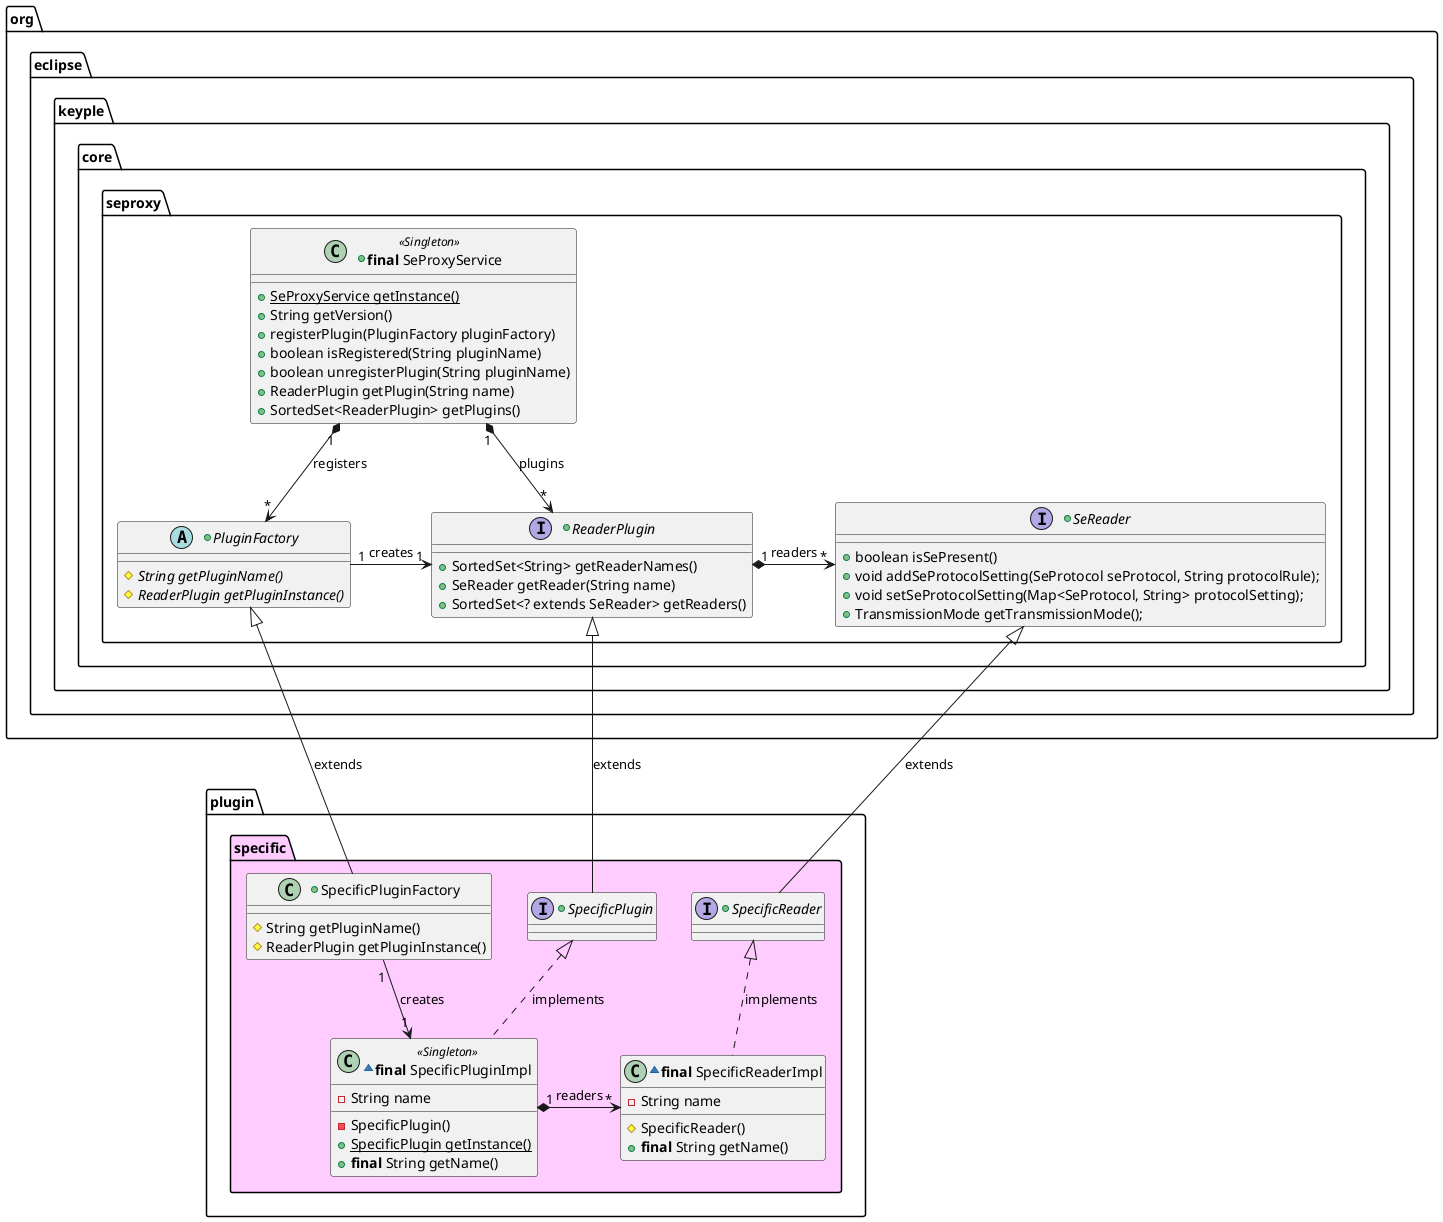 @startuml

package org.eclipse.keyple.core.seproxy #FFFFFF {

+class "<b>final</b> SeProxyService" as SeProxyService << Singleton >> {
	+{static}SeProxyService getInstance()
	+String getVersion()
	+registerPlugin(PluginFactory pluginFactory)
	+boolean isRegistered(String pluginName)
	+boolean unregisterPlugin(String pluginName)
	+ReaderPlugin getPlugin(String name)
	+SortedSet<ReaderPlugin> getPlugins()
}

+abstract PluginFactory {
	{abstract} #String getPluginName()
	{abstract} #ReaderPlugin getPluginInstance()
}

+interface ReaderPlugin {
	+SortedSet<String> getReaderNames()
	+SeReader getReader(String name)
	+SortedSet<? extends SeReader> getReaders()
}

+interface SeReader {
	+boolean isSePresent()
	+void addSeProtocolSetting(SeProtocol seProtocol, String protocolRule);
	+void setSeProtocolSetting(Map<SeProtocol, String> protocolSetting);
	+TransmissionMode getTransmissionMode();
}

SeProxyService "1" *-down-> "*" ReaderPlugin : plugins
SeProxyService "1" *--> "*" PluginFactory : registers
ReaderPlugin "1" *-right-> "*" SeReader : readers
PluginFactory "1" -right-> "1" ReaderPlugin : creates
}

package plugin.specific #FFCCFF {

+class SpecificPluginFactory {
	#String getPluginName()
	#ReaderPlugin getPluginInstance()
}

+interface SpecificPlugin {
}

+interface SpecificReader {
}

~class "<b>final</b> SpecificPluginImpl" as SpecificPluginImpl << Singleton >> {
	-String name
	-SpecificPlugin()
	+{static} SpecificPlugin getInstance()
	+<b>final</b> String getName()
'	+<b>final</b> List<SpecificReader> getReaders()
}
~class "<b>final</b> SpecificReaderImpl" as SpecificReaderImpl {
	-String name
	#SpecificReader()
	+<b>final</b> String getName()
}
}

PluginFactory <|-- SpecificPluginFactory : extends
ReaderPlugin <|-- SpecificPlugin : extends
SeReader <|-- SpecificReader : extends

SpecificPlugin <|.down. SpecificPluginImpl : implements
SpecificReader <|.. SpecificReaderImpl : implements

SpecificPluginFactory "1" --> "1" SpecificPluginImpl : creates
SpecificPluginImpl "1" *-right-> "*" SpecificReaderImpl : readers
@enduml
